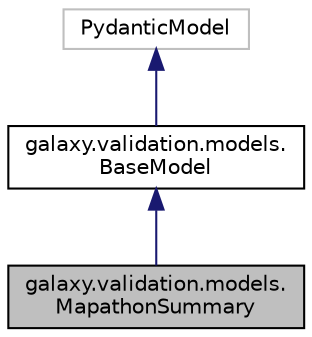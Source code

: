 digraph "galaxy.validation.models.MapathonSummary"
{
 // LATEX_PDF_SIZE
  edge [fontname="Helvetica",fontsize="10",labelfontname="Helvetica",labelfontsize="10"];
  node [fontname="Helvetica",fontsize="10",shape=record];
  Node1 [label="galaxy.validation.models.\lMapathonSummary",height=0.2,width=0.4,color="black", fillcolor="grey75", style="filled", fontcolor="black",tooltip=" "];
  Node2 -> Node1 [dir="back",color="midnightblue",fontsize="10",style="solid",fontname="Helvetica"];
  Node2 [label="galaxy.validation.models.\lBaseModel",height=0.2,width=0.4,color="black", fillcolor="white", style="filled",URL="$classgalaxy_1_1validation_1_1models_1_1BaseModel.html",tooltip=" "];
  Node3 -> Node2 [dir="back",color="midnightblue",fontsize="10",style="solid",fontname="Helvetica"];
  Node3 [label="PydanticModel",height=0.2,width=0.4,color="grey75", fillcolor="white", style="filled",tooltip=" "];
}
